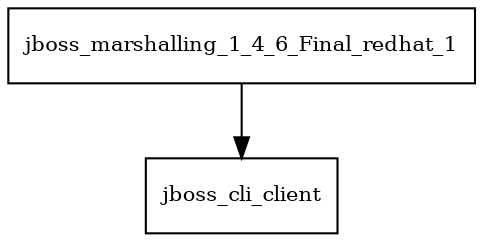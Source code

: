 digraph jboss_marshalling_1_4_6_Final_redhat_1_dependencies {
  node [shape = box, fontsize=10.0];
  jboss_marshalling_1_4_6_Final_redhat_1 -> jboss_cli_client;
}
